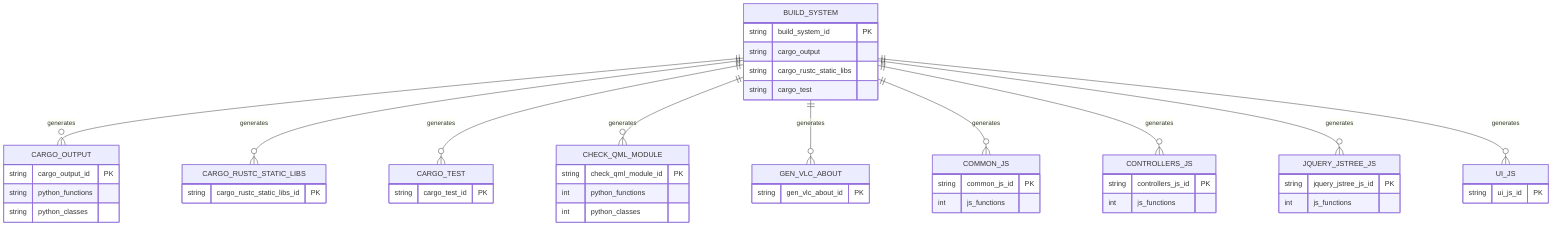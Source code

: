 erDiagram
 BUILD_SYSTEM {
   string build_system_id PK
   string cargo_output
   string cargo_rustc_static_libs
   string cargo_test
 }

 CARGO_OUTPUT {
   string cargo_output_id PK
   string python_functions
   string python_classes
 }

 CARGO_RUSTC_STATIC_LIBS {
   string cargo_rustc_static_libs_id PK
 }

 CARGO_TEST {
   string cargo_test_id PK
 }

 CHECK_QML_MODULE {
   string check_qml_module_id PK
   int python_functions
   int python_classes
 }

 GEN_VLC_ABOUT {
   string gen_vlc_about_id PK
 }

 COMMON_JS {
   string common_js_id PK
   int js_functions
 }

 CONTROLLERS_JS {
   string controllers_js_id PK
   int js_functions
 }

 JQUERY_JSTREE_JS {
   string jquery_jstree_js_id PK
   int js_functions
 }

 UI_JS {
   string ui_js_id PK
 }

 BUILD_SYSTEM ||--o{ CARGO_OUTPUT : generates
 BUILD_SYSTEM ||--o{ CARGO_RUSTC_STATIC_LIBS : generates
 BUILD_SYSTEM ||--o{ CARGO_TEST : generates
 BUILD_SYSTEM ||--o{ CHECK_QML_MODULE : generates
 BUILD_SYSTEM ||--o{ GEN_VLC_ABOUT : generates
 BUILD_SYSTEM ||--o{ COMMON_JS : generates
 BUILD_SYSTEM ||--o{ CONTROLLERS_JS : generates
 BUILD_SYSTEM ||--o{ JQUERY_JSTREE_JS : generates
 BUILD_SYSTEM ||--o{ UI_JS : generates